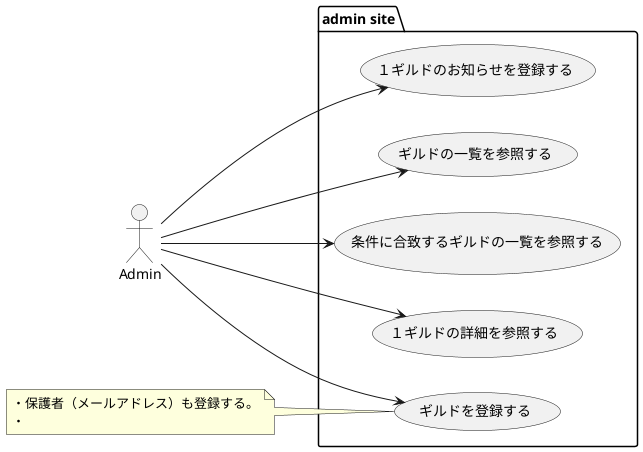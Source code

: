 @startuml

left to right direction

actor Admin as a

package "admin site" {
    usecase "ギルドを登録する" as createGuildByAdmin
    usecase "ギルドの一覧を参照する" as listGuild
    usecase "条件に合致するギルドの一覧を参照する" as findGuild
    usecase "１ギルドの詳細を参照する" as getGuild
    usecase "１ギルドのお知らせを登録する" as createNotice
}

a --> createGuildByAdmin
a --> listGuild
a --> findGuild
a --> getGuild
a --> createNotice

note left of createGuildByAdmin
・保護者（メールアドレス）も登録する。
・
end note

@enduml
